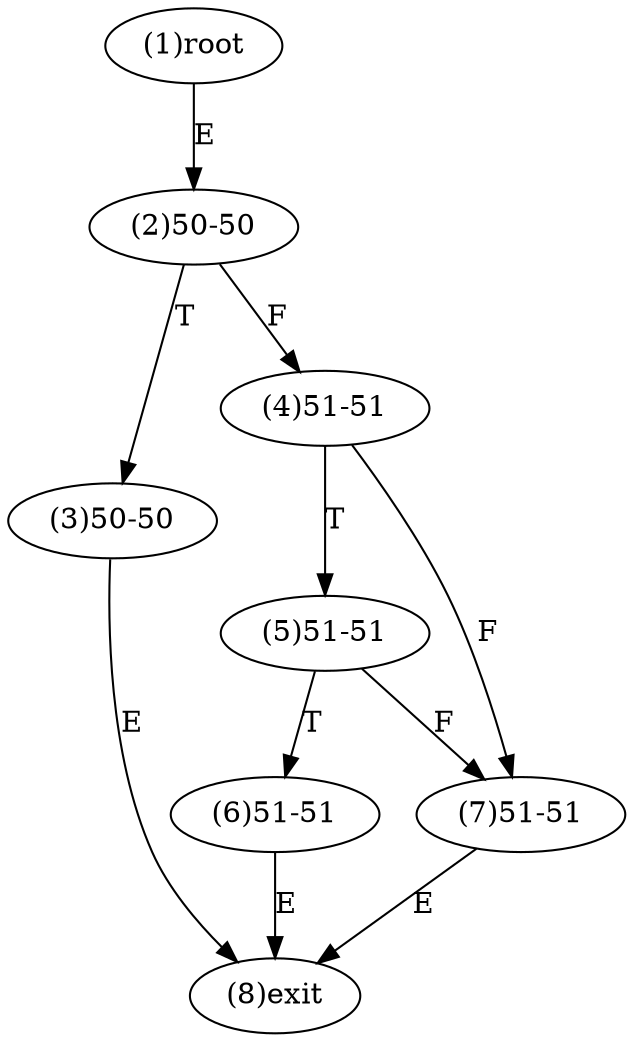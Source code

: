 digraph "" { 
1[ label="(1)root"];
2[ label="(2)50-50"];
3[ label="(3)50-50"];
4[ label="(4)51-51"];
5[ label="(5)51-51"];
6[ label="(6)51-51"];
7[ label="(7)51-51"];
8[ label="(8)exit"];
1->2[ label="E"];
2->4[ label="F"];
2->3[ label="T"];
3->8[ label="E"];
4->7[ label="F"];
4->5[ label="T"];
5->7[ label="F"];
5->6[ label="T"];
6->8[ label="E"];
7->8[ label="E"];
}